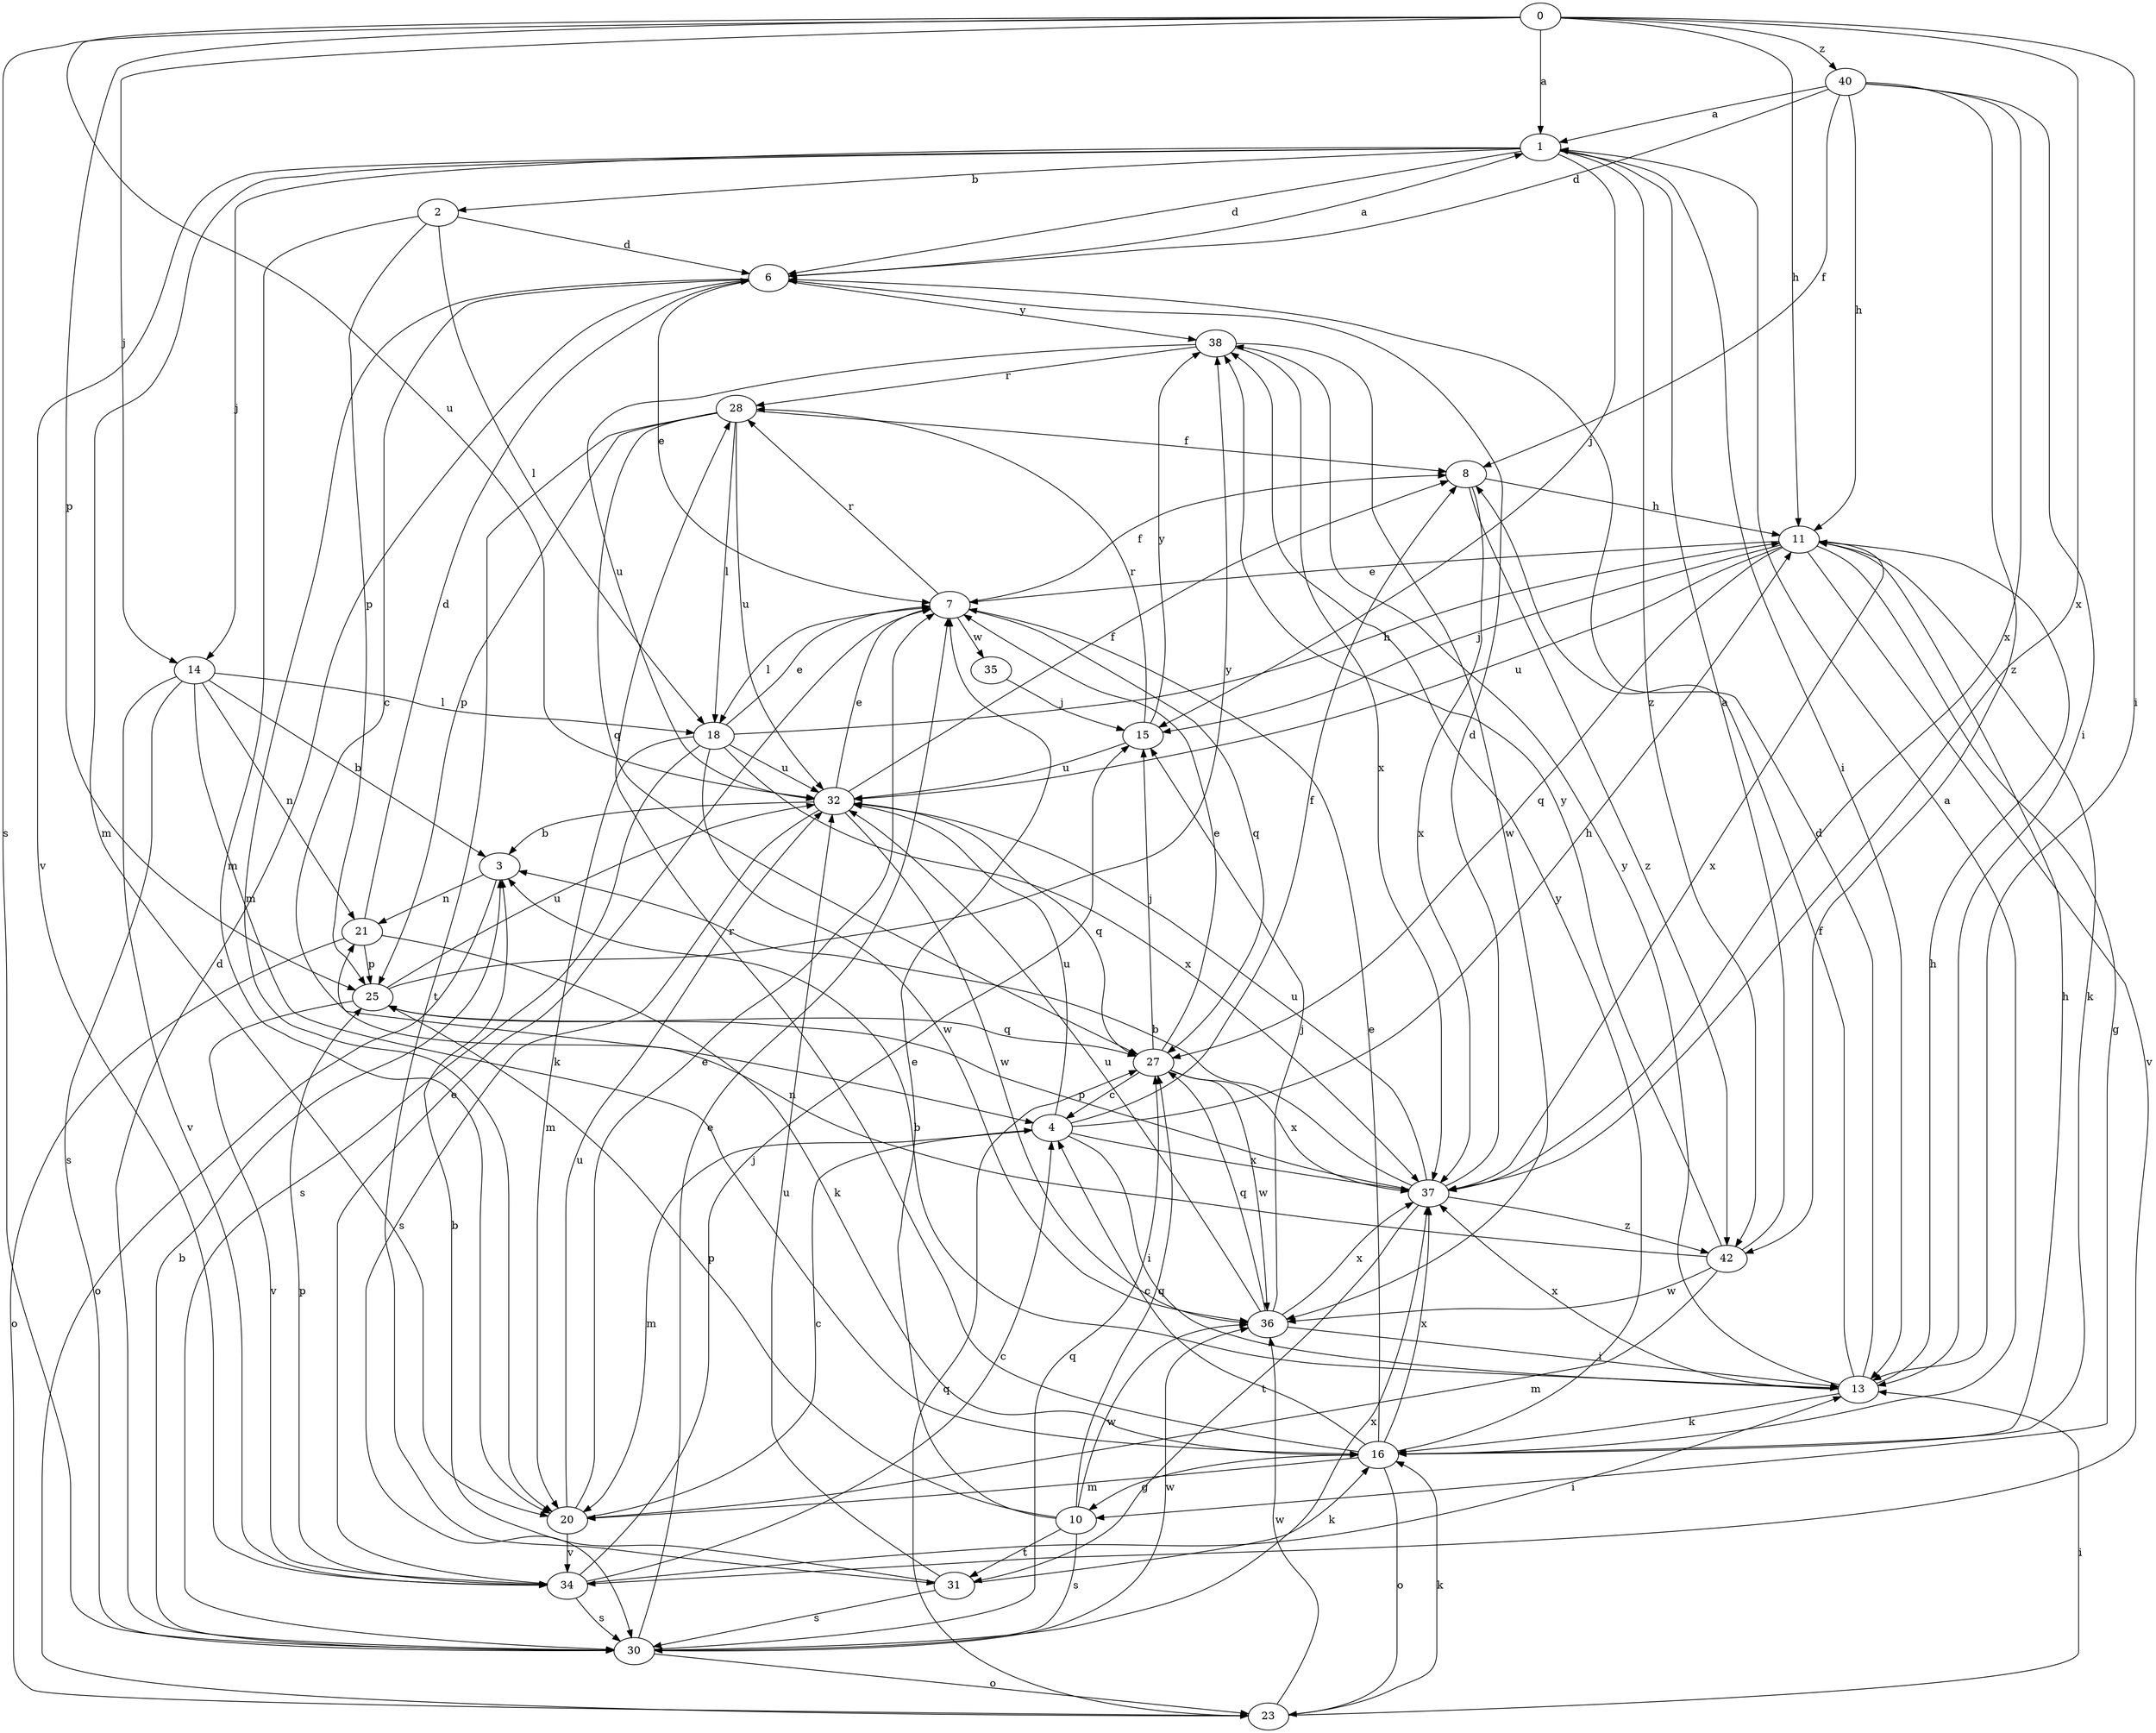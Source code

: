 strict digraph  {
0;
1;
2;
3;
4;
6;
7;
8;
10;
11;
13;
14;
15;
16;
18;
20;
21;
23;
25;
27;
28;
30;
31;
32;
34;
35;
36;
37;
38;
40;
42;
0 -> 1  [label=a];
0 -> 11  [label=h];
0 -> 13  [label=i];
0 -> 14  [label=j];
0 -> 25  [label=p];
0 -> 30  [label=s];
0 -> 32  [label=u];
0 -> 37  [label=x];
0 -> 40  [label=z];
1 -> 2  [label=b];
1 -> 6  [label=d];
1 -> 13  [label=i];
1 -> 14  [label=j];
1 -> 15  [label=j];
1 -> 20  [label=m];
1 -> 34  [label=v];
1 -> 42  [label=z];
2 -> 6  [label=d];
2 -> 18  [label=l];
2 -> 20  [label=m];
2 -> 25  [label=p];
3 -> 21  [label=n];
3 -> 23  [label=o];
4 -> 8  [label=f];
4 -> 11  [label=h];
4 -> 13  [label=i];
4 -> 20  [label=m];
4 -> 32  [label=u];
4 -> 37  [label=x];
6 -> 1  [label=a];
6 -> 4  [label=c];
6 -> 7  [label=e];
6 -> 20  [label=m];
6 -> 38  [label=y];
7 -> 8  [label=f];
7 -> 18  [label=l];
7 -> 27  [label=q];
7 -> 28  [label=r];
7 -> 35  [label=w];
8 -> 11  [label=h];
8 -> 37  [label=x];
8 -> 42  [label=z];
10 -> 7  [label=e];
10 -> 25  [label=p];
10 -> 27  [label=q];
10 -> 30  [label=s];
10 -> 31  [label=t];
10 -> 36  [label=w];
11 -> 7  [label=e];
11 -> 10  [label=g];
11 -> 15  [label=j];
11 -> 16  [label=k];
11 -> 27  [label=q];
11 -> 32  [label=u];
11 -> 34  [label=v];
11 -> 37  [label=x];
13 -> 3  [label=b];
13 -> 6  [label=d];
13 -> 8  [label=f];
13 -> 11  [label=h];
13 -> 16  [label=k];
13 -> 37  [label=x];
13 -> 38  [label=y];
14 -> 3  [label=b];
14 -> 16  [label=k];
14 -> 18  [label=l];
14 -> 21  [label=n];
14 -> 30  [label=s];
14 -> 34  [label=v];
15 -> 28  [label=r];
15 -> 32  [label=u];
15 -> 38  [label=y];
16 -> 1  [label=a];
16 -> 4  [label=c];
16 -> 7  [label=e];
16 -> 10  [label=g];
16 -> 11  [label=h];
16 -> 20  [label=m];
16 -> 23  [label=o];
16 -> 28  [label=r];
16 -> 37  [label=x];
16 -> 38  [label=y];
18 -> 7  [label=e];
18 -> 11  [label=h];
18 -> 20  [label=m];
18 -> 30  [label=s];
18 -> 32  [label=u];
18 -> 36  [label=w];
18 -> 37  [label=x];
20 -> 4  [label=c];
20 -> 7  [label=e];
20 -> 32  [label=u];
20 -> 34  [label=v];
21 -> 6  [label=d];
21 -> 16  [label=k];
21 -> 23  [label=o];
21 -> 25  [label=p];
23 -> 13  [label=i];
23 -> 16  [label=k];
23 -> 27  [label=q];
23 -> 36  [label=w];
25 -> 27  [label=q];
25 -> 32  [label=u];
25 -> 34  [label=v];
25 -> 38  [label=y];
27 -> 4  [label=c];
27 -> 7  [label=e];
27 -> 15  [label=j];
27 -> 36  [label=w];
27 -> 37  [label=x];
28 -> 8  [label=f];
28 -> 18  [label=l];
28 -> 25  [label=p];
28 -> 27  [label=q];
28 -> 31  [label=t];
28 -> 32  [label=u];
30 -> 3  [label=b];
30 -> 6  [label=d];
30 -> 7  [label=e];
30 -> 23  [label=o];
30 -> 27  [label=q];
30 -> 36  [label=w];
30 -> 37  [label=x];
31 -> 3  [label=b];
31 -> 16  [label=k];
31 -> 30  [label=s];
31 -> 32  [label=u];
32 -> 3  [label=b];
32 -> 7  [label=e];
32 -> 8  [label=f];
32 -> 27  [label=q];
32 -> 30  [label=s];
32 -> 36  [label=w];
34 -> 4  [label=c];
34 -> 7  [label=e];
34 -> 13  [label=i];
34 -> 15  [label=j];
34 -> 25  [label=p];
34 -> 30  [label=s];
35 -> 15  [label=j];
36 -> 13  [label=i];
36 -> 15  [label=j];
36 -> 27  [label=q];
36 -> 32  [label=u];
36 -> 37  [label=x];
37 -> 3  [label=b];
37 -> 6  [label=d];
37 -> 25  [label=p];
37 -> 31  [label=t];
37 -> 32  [label=u];
37 -> 42  [label=z];
38 -> 28  [label=r];
38 -> 32  [label=u];
38 -> 36  [label=w];
38 -> 37  [label=x];
40 -> 1  [label=a];
40 -> 6  [label=d];
40 -> 8  [label=f];
40 -> 11  [label=h];
40 -> 13  [label=i];
40 -> 37  [label=x];
40 -> 42  [label=z];
42 -> 1  [label=a];
42 -> 20  [label=m];
42 -> 21  [label=n];
42 -> 36  [label=w];
42 -> 38  [label=y];
}
